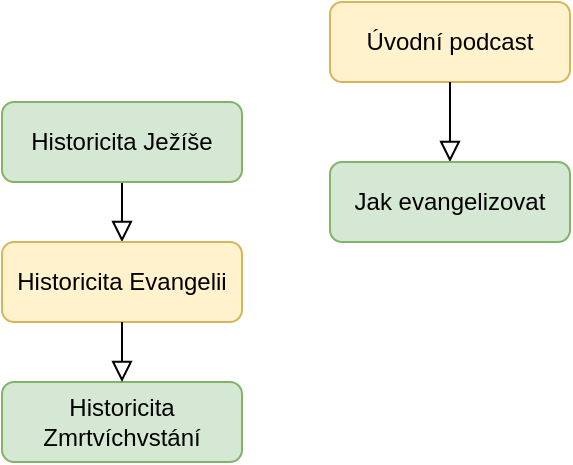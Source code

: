 <mxfile version="17.4.2" type="github">
  <diagram id="C5RBs43oDa-KdzZeNtuy" name="Page-1">
    <mxGraphModel dx="865" dy="447" grid="1" gridSize="10" guides="1" tooltips="1" connect="1" arrows="1" fold="1" page="1" pageScale="1" pageWidth="827" pageHeight="1169" math="0" shadow="0">
      <root>
        <mxCell id="WIyWlLk6GJQsqaUBKTNV-0" />
        <mxCell id="WIyWlLk6GJQsqaUBKTNV-1" parent="WIyWlLk6GJQsqaUBKTNV-0" />
        <mxCell id="WIyWlLk6GJQsqaUBKTNV-2" value="" style="rounded=0;html=1;jettySize=auto;orthogonalLoop=1;fontSize=11;endArrow=block;endFill=0;endSize=8;strokeWidth=1;shadow=0;labelBackgroundColor=none;edgeStyle=orthogonalEdgeStyle;entryX=0.5;entryY=0;entryDx=0;entryDy=0;" parent="WIyWlLk6GJQsqaUBKTNV-1" source="WIyWlLk6GJQsqaUBKTNV-3" target="WIyWlLk6GJQsqaUBKTNV-7" edge="1">
          <mxGeometry relative="1" as="geometry">
            <mxPoint x="190" y="140" as="targetPoint" />
            <Array as="points" />
          </mxGeometry>
        </mxCell>
        <mxCell id="WIyWlLk6GJQsqaUBKTNV-3" value="Historicita Ježíše" style="rounded=1;whiteSpace=wrap;html=1;fontSize=12;glass=0;strokeWidth=1;shadow=0;fillColor=#d5e8d4;strokeColor=#82b366;" parent="WIyWlLk6GJQsqaUBKTNV-1" vertex="1">
          <mxGeometry x="130" y="70" width="120" height="40" as="geometry" />
        </mxCell>
        <mxCell id="WIyWlLk6GJQsqaUBKTNV-7" value="Historicita Evangelii" style="rounded=1;whiteSpace=wrap;html=1;fontSize=12;glass=0;strokeWidth=1;shadow=0;fillColor=#fff2cc;strokeColor=#d6b656;" parent="WIyWlLk6GJQsqaUBKTNV-1" vertex="1">
          <mxGeometry x="130" y="140" width="120" height="40" as="geometry" />
        </mxCell>
        <mxCell id="ODXHVi9k_CUfYU8iS8KB-2" value="Úvodní podcast" style="rounded=1;whiteSpace=wrap;html=1;fontSize=12;glass=0;strokeWidth=1;shadow=0;fillColor=#fff2cc;strokeColor=#d6b656;" vertex="1" parent="WIyWlLk6GJQsqaUBKTNV-1">
          <mxGeometry x="294" y="20" width="120" height="40" as="geometry" />
        </mxCell>
        <mxCell id="ODXHVi9k_CUfYU8iS8KB-3" value="" style="rounded=0;html=1;jettySize=auto;orthogonalLoop=1;fontSize=11;endArrow=block;endFill=0;endSize=8;strokeWidth=1;shadow=0;labelBackgroundColor=none;edgeStyle=orthogonalEdgeStyle;exitX=0.5;exitY=1;exitDx=0;exitDy=0;entryX=0.5;entryY=0;entryDx=0;entryDy=0;" edge="1" parent="WIyWlLk6GJQsqaUBKTNV-1" source="ODXHVi9k_CUfYU8iS8KB-2" target="ODXHVi9k_CUfYU8iS8KB-7">
          <mxGeometry relative="1" as="geometry">
            <mxPoint x="230.029" y="130" as="sourcePoint" />
            <mxPoint x="354" y="110" as="targetPoint" />
            <Array as="points">
              <mxPoint x="354" y="100" />
              <mxPoint x="354" y="100" />
            </Array>
          </mxGeometry>
        </mxCell>
        <mxCell id="ODXHVi9k_CUfYU8iS8KB-5" value="Historicita Zmrtvíchvstání" style="rounded=1;whiteSpace=wrap;html=1;fontSize=12;glass=0;strokeWidth=1;shadow=0;fillColor=#d5e8d4;strokeColor=#82b366;" vertex="1" parent="WIyWlLk6GJQsqaUBKTNV-1">
          <mxGeometry x="130" y="210" width="120" height="40" as="geometry" />
        </mxCell>
        <mxCell id="ODXHVi9k_CUfYU8iS8KB-6" value="" style="rounded=0;html=1;jettySize=auto;orthogonalLoop=1;fontSize=11;endArrow=block;endFill=0;endSize=8;strokeWidth=1;shadow=0;labelBackgroundColor=none;edgeStyle=orthogonalEdgeStyle;exitX=0.5;exitY=1;exitDx=0;exitDy=0;entryX=0.5;entryY=0;entryDx=0;entryDy=0;" edge="1" parent="WIyWlLk6GJQsqaUBKTNV-1" source="WIyWlLk6GJQsqaUBKTNV-7" target="ODXHVi9k_CUfYU8iS8KB-5">
          <mxGeometry relative="1" as="geometry">
            <mxPoint x="200" y="130" as="sourcePoint" />
            <mxPoint x="200" y="160" as="targetPoint" />
            <Array as="points">
              <mxPoint x="190" y="190" />
              <mxPoint x="190" y="190" />
            </Array>
          </mxGeometry>
        </mxCell>
        <mxCell id="ODXHVi9k_CUfYU8iS8KB-7" value="Jak evangelizovat" style="rounded=1;whiteSpace=wrap;html=1;fontSize=12;glass=0;strokeWidth=1;shadow=0;fillColor=#d5e8d4;strokeColor=#82b366;" vertex="1" parent="WIyWlLk6GJQsqaUBKTNV-1">
          <mxGeometry x="294" y="100" width="120" height="40" as="geometry" />
        </mxCell>
      </root>
    </mxGraphModel>
  </diagram>
</mxfile>

